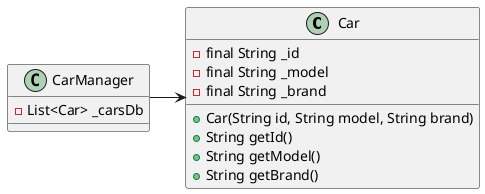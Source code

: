 @startuml

class Car 
{ 
    - final String _id
    - final String _model
    - final String _brand

    + Car(String id, String model, String brand)
    + String getId()
    + String getModel()
    + String getBrand()
}

    
class CarManager 
{
    - List<Car> _carsDb

}



CarManager -> Car

@enduml
